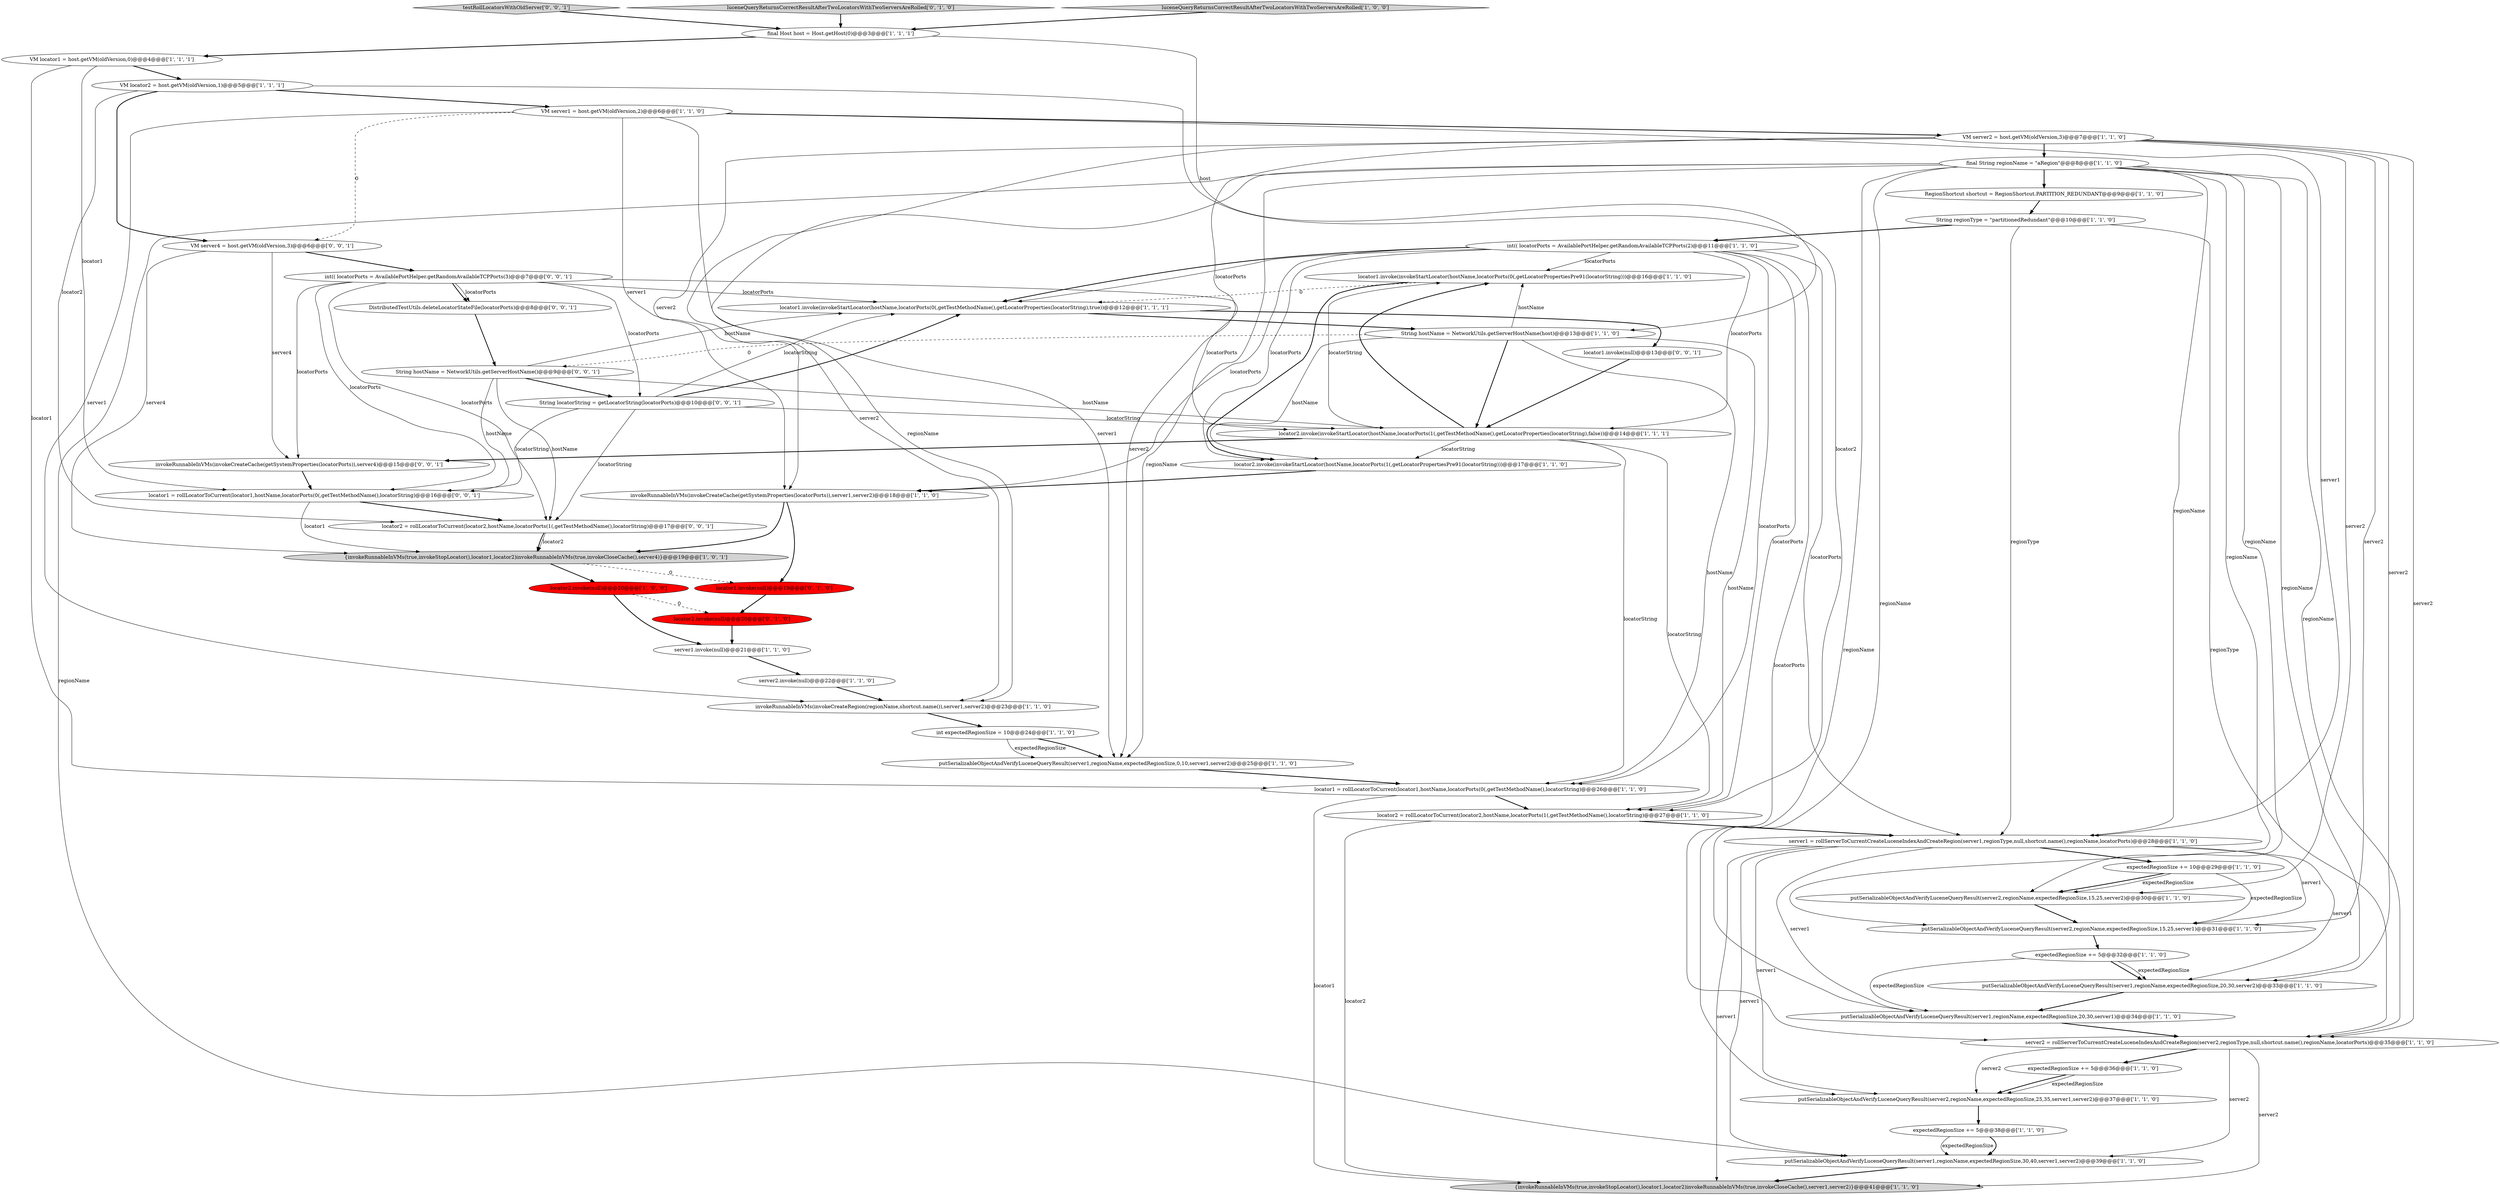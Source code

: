 digraph {
42 [style = filled, label = "invokeRunnableInVMs(invokeCreateCache(getSystemProperties(locatorPorts)),server4)@@@15@@@['0', '0', '1']", fillcolor = white, shape = ellipse image = "AAA0AAABBB3BBB"];
23 [style = filled, label = "server1 = rollServerToCurrentCreateLuceneIndexAndCreateRegion(server1,regionType,null,shortcut.name(),regionName,locatorPorts)@@@28@@@['1', '1', '0']", fillcolor = white, shape = ellipse image = "AAA0AAABBB1BBB"];
45 [style = filled, label = "VM server4 = host.getVM(oldVersion,3)@@@6@@@['0', '0', '1']", fillcolor = white, shape = ellipse image = "AAA0AAABBB3BBB"];
6 [style = filled, label = "locator1.invoke(invokeStartLocator(hostName,locatorPorts(0(,getLocatorPropertiesPre91(locatorString)))@@@16@@@['1', '1', '0']", fillcolor = white, shape = ellipse image = "AAA0AAABBB1BBB"];
49 [style = filled, label = "String hostName = NetworkUtils.getServerHostName()@@@9@@@['0', '0', '1']", fillcolor = white, shape = ellipse image = "AAA0AAABBB3BBB"];
4 [style = filled, label = "RegionShortcut shortcut = RegionShortcut.PARTITION_REDUNDANT@@@9@@@['1', '1', '0']", fillcolor = white, shape = ellipse image = "AAA0AAABBB1BBB"];
9 [style = filled, label = "putSerializableObjectAndVerifyLuceneQueryResult(server1,regionName,expectedRegionSize,0,10,server1,server2)@@@25@@@['1', '1', '0']", fillcolor = white, shape = ellipse image = "AAA0AAABBB1BBB"];
38 [style = filled, label = "locator2.invoke(null)@@@20@@@['0', '1', '0']", fillcolor = red, shape = ellipse image = "AAA1AAABBB2BBB"];
41 [style = filled, label = "DistributedTestUtils.deleteLocatorStateFile(locatorPorts)@@@8@@@['0', '0', '1']", fillcolor = white, shape = ellipse image = "AAA0AAABBB3BBB"];
36 [style = filled, label = "server1.invoke(null)@@@21@@@['1', '1', '0']", fillcolor = white, shape = ellipse image = "AAA0AAABBB1BBB"];
1 [style = filled, label = "VM server2 = host.getVM(oldVersion,3)@@@7@@@['1', '1', '0']", fillcolor = white, shape = ellipse image = "AAA0AAABBB1BBB"];
12 [style = filled, label = "int expectedRegionSize = 10@@@24@@@['1', '1', '0']", fillcolor = white, shape = ellipse image = "AAA0AAABBB1BBB"];
3 [style = filled, label = "int(( locatorPorts = AvailablePortHelper.getRandomAvailableTCPPorts(2)@@@11@@@['1', '1', '0']", fillcolor = white, shape = ellipse image = "AAA0AAABBB1BBB"];
15 [style = filled, label = "putSerializableObjectAndVerifyLuceneQueryResult(server2,regionName,expectedRegionSize,15,25,server2)@@@30@@@['1', '1', '0']", fillcolor = white, shape = ellipse image = "AAA0AAABBB1BBB"];
2 [style = filled, label = "expectedRegionSize += 5@@@36@@@['1', '1', '0']", fillcolor = white, shape = ellipse image = "AAA0AAABBB1BBB"];
22 [style = filled, label = "locator1 = rollLocatorToCurrent(locator1,hostName,locatorPorts(0(,getTestMethodName(),locatorString)@@@26@@@['1', '1', '0']", fillcolor = white, shape = ellipse image = "AAA0AAABBB1BBB"];
32 [style = filled, label = "expectedRegionSize += 5@@@38@@@['1', '1', '0']", fillcolor = white, shape = ellipse image = "AAA0AAABBB1BBB"];
21 [style = filled, label = "invokeRunnableInVMs(invokeCreateRegion(regionName,shortcut.name()),server1,server2)@@@23@@@['1', '1', '0']", fillcolor = white, shape = ellipse image = "AAA0AAABBB1BBB"];
26 [style = filled, label = "locator1.invoke(invokeStartLocator(hostName,locatorPorts(0(,getTestMethodName(),getLocatorProperties(locatorString),true))@@@12@@@['1', '1', '1']", fillcolor = white, shape = ellipse image = "AAA0AAABBB1BBB"];
27 [style = filled, label = "{invokeRunnableInVMs(true,invokeStopLocator(),locator1,locator2)invokeRunnableInVMs(true,invokeCloseCache(),server4)}@@@19@@@['1', '0', '1']", fillcolor = lightgray, shape = ellipse image = "AAA0AAABBB1BBB"];
33 [style = filled, label = "locator2 = rollLocatorToCurrent(locator2,hostName,locatorPorts(1(,getTestMethodName(),locatorString)@@@27@@@['1', '1', '0']", fillcolor = white, shape = ellipse image = "AAA0AAABBB1BBB"];
30 [style = filled, label = "locator2.invoke(invokeStartLocator(hostName,locatorPorts(1(,getLocatorPropertiesPre91(locatorString)))@@@17@@@['1', '1', '0']", fillcolor = white, shape = ellipse image = "AAA0AAABBB1BBB"];
19 [style = filled, label = "putSerializableObjectAndVerifyLuceneQueryResult(server1,regionName,expectedRegionSize,20,30,server1)@@@34@@@['1', '1', '0']", fillcolor = white, shape = ellipse image = "AAA0AAABBB1BBB"];
24 [style = filled, label = "invokeRunnableInVMs(invokeCreateCache(getSystemProperties(locatorPorts)),server1,server2)@@@18@@@['1', '1', '0']", fillcolor = white, shape = ellipse image = "AAA0AAABBB1BBB"];
14 [style = filled, label = "{invokeRunnableInVMs(true,invokeStopLocator(),locator1,locator2)invokeRunnableInVMs(true,invokeCloseCache(),server1,server2)}@@@41@@@['1', '1', '0']", fillcolor = lightgray, shape = ellipse image = "AAA0AAABBB1BBB"];
25 [style = filled, label = "VM locator1 = host.getVM(oldVersion,0)@@@4@@@['1', '1', '1']", fillcolor = white, shape = ellipse image = "AAA0AAABBB1BBB"];
40 [style = filled, label = "locator1.invoke(null)@@@19@@@['0', '1', '0']", fillcolor = red, shape = ellipse image = "AAA1AAABBB2BBB"];
16 [style = filled, label = "String hostName = NetworkUtils.getServerHostName(host)@@@13@@@['1', '1', '0']", fillcolor = white, shape = ellipse image = "AAA0AAABBB1BBB"];
8 [style = filled, label = "final String regionName = \"aRegion\"@@@8@@@['1', '1', '0']", fillcolor = white, shape = ellipse image = "AAA0AAABBB1BBB"];
10 [style = filled, label = "final Host host = Host.getHost(0)@@@3@@@['1', '1', '1']", fillcolor = white, shape = ellipse image = "AAA0AAABBB1BBB"];
20 [style = filled, label = "putSerializableObjectAndVerifyLuceneQueryResult(server1,regionName,expectedRegionSize,20,30,server2)@@@33@@@['1', '1', '0']", fillcolor = white, shape = ellipse image = "AAA0AAABBB1BBB"];
50 [style = filled, label = "testRollLocatorsWithOldServer['0', '0', '1']", fillcolor = lightgray, shape = diamond image = "AAA0AAABBB3BBB"];
39 [style = filled, label = "luceneQueryReturnsCorrectResultAfterTwoLocatorsWithTwoServersAreRolled['0', '1', '0']", fillcolor = lightgray, shape = diamond image = "AAA0AAABBB2BBB"];
47 [style = filled, label = "locator2 = rollLocatorToCurrent(locator2,hostName,locatorPorts(1(,getTestMethodName(),locatorString)@@@17@@@['0', '0', '1']", fillcolor = white, shape = ellipse image = "AAA0AAABBB3BBB"];
5 [style = filled, label = "putSerializableObjectAndVerifyLuceneQueryResult(server1,regionName,expectedRegionSize,30,40,server1,server2)@@@39@@@['1', '1', '0']", fillcolor = white, shape = ellipse image = "AAA0AAABBB1BBB"];
43 [style = filled, label = "int(( locatorPorts = AvailablePortHelper.getRandomAvailableTCPPorts(3)@@@7@@@['0', '0', '1']", fillcolor = white, shape = ellipse image = "AAA0AAABBB3BBB"];
48 [style = filled, label = "locator1.invoke(null)@@@13@@@['0', '0', '1']", fillcolor = white, shape = ellipse image = "AAA0AAABBB3BBB"];
44 [style = filled, label = "String locatorString = getLocatorString(locatorPorts)@@@10@@@['0', '0', '1']", fillcolor = white, shape = ellipse image = "AAA0AAABBB3BBB"];
46 [style = filled, label = "locator1 = rollLocatorToCurrent(locator1,hostName,locatorPorts(0(,getTestMethodName(),locatorString)@@@16@@@['0', '0', '1']", fillcolor = white, shape = ellipse image = "AAA0AAABBB3BBB"];
31 [style = filled, label = "VM server1 = host.getVM(oldVersion,2)@@@6@@@['1', '1', '0']", fillcolor = white, shape = ellipse image = "AAA0AAABBB1BBB"];
28 [style = filled, label = "locator2.invoke(invokeStartLocator(hostName,locatorPorts(1(,getTestMethodName(),getLocatorProperties(locatorString),false))@@@14@@@['1', '1', '1']", fillcolor = white, shape = ellipse image = "AAA0AAABBB1BBB"];
13 [style = filled, label = "server2.invoke(null)@@@22@@@['1', '1', '0']", fillcolor = white, shape = ellipse image = "AAA0AAABBB1BBB"];
11 [style = filled, label = "VM locator2 = host.getVM(oldVersion,1)@@@5@@@['1', '1', '1']", fillcolor = white, shape = ellipse image = "AAA0AAABBB1BBB"];
7 [style = filled, label = "putSerializableObjectAndVerifyLuceneQueryResult(server2,regionName,expectedRegionSize,15,25,server1)@@@31@@@['1', '1', '0']", fillcolor = white, shape = ellipse image = "AAA0AAABBB1BBB"];
35 [style = filled, label = "String regionType = \"partitionedRedundant\"@@@10@@@['1', '1', '0']", fillcolor = white, shape = ellipse image = "AAA0AAABBB1BBB"];
17 [style = filled, label = "putSerializableObjectAndVerifyLuceneQueryResult(server2,regionName,expectedRegionSize,25,35,server1,server2)@@@37@@@['1', '1', '0']", fillcolor = white, shape = ellipse image = "AAA0AAABBB1BBB"];
29 [style = filled, label = "expectedRegionSize += 10@@@29@@@['1', '1', '0']", fillcolor = white, shape = ellipse image = "AAA0AAABBB1BBB"];
34 [style = filled, label = "expectedRegionSize += 5@@@32@@@['1', '1', '0']", fillcolor = white, shape = ellipse image = "AAA0AAABBB1BBB"];
0 [style = filled, label = "locator2.invoke(null)@@@20@@@['1', '0', '0']", fillcolor = red, shape = ellipse image = "AAA1AAABBB1BBB"];
37 [style = filled, label = "luceneQueryReturnsCorrectResultAfterTwoLocatorsWithTwoServersAreRolled['1', '0', '0']", fillcolor = lightgray, shape = diamond image = "AAA0AAABBB1BBB"];
18 [style = filled, label = "server2 = rollServerToCurrentCreateLuceneIndexAndCreateRegion(server2,regionType,null,shortcut.name(),regionName,locatorPorts)@@@35@@@['1', '1', '0']", fillcolor = white, shape = ellipse image = "AAA0AAABBB1BBB"];
29->15 [style = bold, label=""];
28->6 [style = bold, label=""];
34->20 [style = bold, label=""];
1->15 [style = solid, label="server2"];
31->1 [style = bold, label=""];
31->23 [style = solid, label="server1"];
47->27 [style = bold, label=""];
40->38 [style = bold, label=""];
12->9 [style = bold, label=""];
0->38 [style = dashed, label="0"];
16->30 [style = solid, label="hostName"];
1->20 [style = solid, label="server2"];
31->9 [style = solid, label="server1"];
18->14 [style = solid, label="server2"];
23->29 [style = bold, label=""];
45->43 [style = bold, label=""];
6->26 [style = dashed, label="0"];
50->10 [style = bold, label=""];
25->22 [style = solid, label="locator1"];
28->6 [style = solid, label="locatorString"];
28->33 [style = solid, label="locatorString"];
8->4 [style = bold, label=""];
28->42 [style = bold, label=""];
28->22 [style = solid, label="locatorString"];
23->19 [style = solid, label="server1"];
24->27 [style = bold, label=""];
23->14 [style = solid, label="server1"];
35->18 [style = solid, label="regionType"];
18->5 [style = solid, label="server2"];
22->33 [style = bold, label=""];
19->18 [style = bold, label=""];
22->14 [style = solid, label="locator1"];
3->28 [style = solid, label="locatorPorts"];
16->6 [style = solid, label="hostName"];
42->46 [style = bold, label=""];
27->0 [style = bold, label=""];
8->23 [style = solid, label="regionName"];
43->44 [style = solid, label="locatorPorts"];
44->26 [style = solid, label="locatorString"];
46->27 [style = solid, label="locator1"];
41->49 [style = bold, label=""];
24->40 [style = bold, label=""];
0->36 [style = bold, label=""];
29->15 [style = solid, label="expectedRegionSize"];
33->23 [style = bold, label=""];
26->16 [style = bold, label=""];
45->42 [style = solid, label="server4"];
10->25 [style = bold, label=""];
43->46 [style = solid, label="locatorPorts"];
43->42 [style = solid, label="locatorPorts"];
49->47 [style = solid, label="hostName"];
48->28 [style = bold, label=""];
20->19 [style = bold, label=""];
3->6 [style = solid, label="locatorPorts"];
26->48 [style = bold, label=""];
8->18 [style = solid, label="regionName"];
27->40 [style = dashed, label="0"];
44->28 [style = solid, label="locatorString"];
16->22 [style = solid, label="hostName"];
11->47 [style = solid, label="locator2"];
9->22 [style = bold, label=""];
2->17 [style = bold, label=""];
3->22 [style = solid, label="locatorPorts"];
31->21 [style = solid, label="server1"];
23->17 [style = solid, label="server1"];
30->24 [style = bold, label=""];
3->30 [style = solid, label="locatorPorts"];
49->28 [style = solid, label="hostName"];
1->8 [style = bold, label=""];
3->33 [style = solid, label="locatorPorts"];
35->3 [style = bold, label=""];
37->10 [style = bold, label=""];
49->46 [style = solid, label="hostName"];
8->20 [style = solid, label="regionName"];
11->33 [style = solid, label="locator2"];
49->44 [style = bold, label=""];
2->17 [style = solid, label="expectedRegionSize"];
3->26 [style = bold, label=""];
8->5 [style = solid, label="regionName"];
43->26 [style = solid, label="locatorPorts"];
34->20 [style = solid, label="expectedRegionSize"];
1->21 [style = solid, label="server2"];
18->17 [style = solid, label="server2"];
1->18 [style = solid, label="server2"];
21->12 [style = bold, label=""];
8->19 [style = solid, label="regionName"];
11->31 [style = bold, label=""];
3->26 [style = solid, label="locatorPorts"];
16->33 [style = solid, label="hostName"];
36->13 [style = bold, label=""];
35->23 [style = solid, label="regionType"];
43->28 [style = solid, label="locatorPorts"];
44->46 [style = solid, label="locatorString"];
43->41 [style = bold, label=""];
8->7 [style = solid, label="regionName"];
45->27 [style = solid, label="server4"];
8->15 [style = solid, label="regionName"];
29->7 [style = solid, label="expectedRegionSize"];
3->24 [style = solid, label="locatorPorts"];
10->16 [style = solid, label="host"];
32->5 [style = bold, label=""];
32->5 [style = solid, label="expectedRegionSize"];
4->35 [style = bold, label=""];
25->46 [style = solid, label="locator1"];
1->7 [style = solid, label="server2"];
8->17 [style = solid, label="regionName"];
15->7 [style = bold, label=""];
23->20 [style = solid, label="server1"];
44->47 [style = solid, label="locatorString"];
1->24 [style = solid, label="server2"];
31->45 [style = dashed, label="0"];
11->45 [style = bold, label=""];
23->5 [style = solid, label="server1"];
38->36 [style = bold, label=""];
17->32 [style = bold, label=""];
5->14 [style = bold, label=""];
18->2 [style = bold, label=""];
1->9 [style = solid, label="server2"];
46->47 [style = bold, label=""];
31->24 [style = solid, label="server1"];
28->30 [style = solid, label="locatorString"];
23->7 [style = solid, label="server1"];
43->41 [style = solid, label="locatorPorts"];
8->21 [style = solid, label="regionName"];
49->26 [style = solid, label="hostName"];
33->14 [style = solid, label="locator2"];
7->34 [style = bold, label=""];
12->9 [style = solid, label="expectedRegionSize"];
3->23 [style = solid, label="locatorPorts"];
16->28 [style = bold, label=""];
43->47 [style = solid, label="locatorPorts"];
44->26 [style = bold, label=""];
25->11 [style = bold, label=""];
39->10 [style = bold, label=""];
3->18 [style = solid, label="locatorPorts"];
16->49 [style = dashed, label="0"];
47->27 [style = solid, label="locator2"];
13->21 [style = bold, label=""];
8->9 [style = solid, label="regionName"];
34->19 [style = solid, label="expectedRegionSize"];
6->30 [style = bold, label=""];
}
